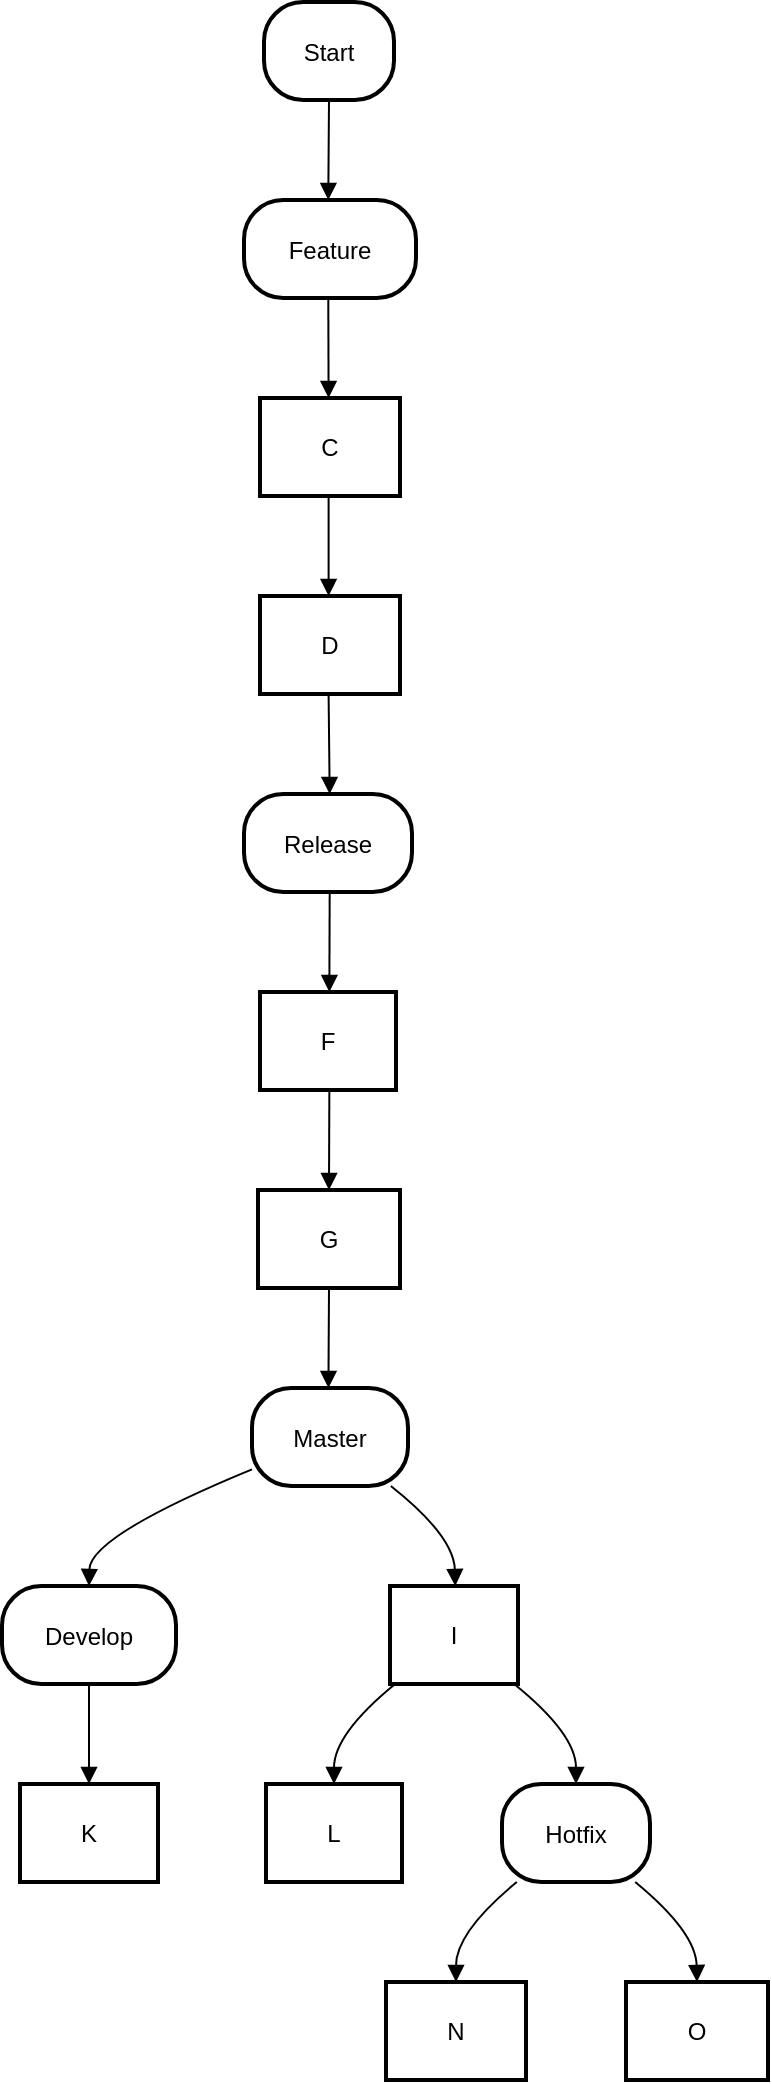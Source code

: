 <mxfile version="24.7.14">
  <diagram name="Page-1" id="XtnMURmomOVqxRyz06dO">
    <mxGraphModel>
      <root>
        <mxCell id="0" />
        <mxCell id="1" parent="0" />
        <mxCell id="2" value="Start" style="rounded=1;arcSize=40;strokeWidth=2" vertex="1" parent="1">
          <mxGeometry x="139" y="8" width="65" height="49" as="geometry" />
        </mxCell>
        <mxCell id="3" value="Feature" style="rounded=1;arcSize=40;strokeWidth=2" vertex="1" parent="1">
          <mxGeometry x="129" y="107" width="86" height="49" as="geometry" />
        </mxCell>
        <mxCell id="4" value="C" style="whiteSpace=wrap;strokeWidth=2;" vertex="1" parent="1">
          <mxGeometry x="137" y="206" width="70" height="49" as="geometry" />
        </mxCell>
        <mxCell id="5" value="D" style="whiteSpace=wrap;strokeWidth=2;" vertex="1" parent="1">
          <mxGeometry x="137" y="305" width="70" height="49" as="geometry" />
        </mxCell>
        <mxCell id="6" value="Release" style="rounded=1;arcSize=40;strokeWidth=2" vertex="1" parent="1">
          <mxGeometry x="129" y="404" width="84" height="49" as="geometry" />
        </mxCell>
        <mxCell id="7" value="F" style="whiteSpace=wrap;strokeWidth=2;" vertex="1" parent="1">
          <mxGeometry x="137" y="503" width="68" height="49" as="geometry" />
        </mxCell>
        <mxCell id="8" value="G" style="whiteSpace=wrap;strokeWidth=2;" vertex="1" parent="1">
          <mxGeometry x="136" y="602" width="71" height="49" as="geometry" />
        </mxCell>
        <mxCell id="9" value="Master" style="rounded=1;arcSize=40;strokeWidth=2" vertex="1" parent="1">
          <mxGeometry x="133" y="701" width="78" height="49" as="geometry" />
        </mxCell>
        <mxCell id="10" value="I" style="whiteSpace=wrap;strokeWidth=2;" vertex="1" parent="1">
          <mxGeometry x="202" y="800" width="64" height="49" as="geometry" />
        </mxCell>
        <mxCell id="11" value="Develop" style="rounded=1;arcSize=40;strokeWidth=2" vertex="1" parent="1">
          <mxGeometry x="8" y="800" width="87" height="49" as="geometry" />
        </mxCell>
        <mxCell id="12" value="K" style="whiteSpace=wrap;strokeWidth=2;" vertex="1" parent="1">
          <mxGeometry x="17" y="899" width="69" height="49" as="geometry" />
        </mxCell>
        <mxCell id="13" value="L" style="whiteSpace=wrap;strokeWidth=2;" vertex="1" parent="1">
          <mxGeometry x="140" y="899" width="68" height="49" as="geometry" />
        </mxCell>
        <mxCell id="14" value="Hotfix" style="rounded=1;arcSize=40;strokeWidth=2" vertex="1" parent="1">
          <mxGeometry x="258" y="899" width="74" height="49" as="geometry" />
        </mxCell>
        <mxCell id="15" value="N" style="whiteSpace=wrap;strokeWidth=2;" vertex="1" parent="1">
          <mxGeometry x="200" y="998" width="70" height="49" as="geometry" />
        </mxCell>
        <mxCell id="16" value="O" style="whiteSpace=wrap;strokeWidth=2;" vertex="1" parent="1">
          <mxGeometry x="320" y="998" width="71" height="49" as="geometry" />
        </mxCell>
        <mxCell id="17" value="" style="curved=1;startArrow=none;endArrow=block;exitX=0.5;exitY=1;entryX=0.49;entryY=0;" edge="1" parent="1" source="2" target="3">
          <mxGeometry relative="1" as="geometry">
            <Array as="points" />
          </mxGeometry>
        </mxCell>
        <mxCell id="18" value="" style="curved=1;startArrow=none;endArrow=block;exitX=0.49;exitY=1;entryX=0.49;entryY=0;" edge="1" parent="1" source="3" target="4">
          <mxGeometry relative="1" as="geometry">
            <Array as="points" />
          </mxGeometry>
        </mxCell>
        <mxCell id="19" value="" style="curved=1;startArrow=none;endArrow=block;exitX=0.49;exitY=1;entryX=0.49;entryY=0;" edge="1" parent="1" source="4" target="5">
          <mxGeometry relative="1" as="geometry">
            <Array as="points" />
          </mxGeometry>
        </mxCell>
        <mxCell id="20" value="" style="curved=1;startArrow=none;endArrow=block;exitX=0.49;exitY=1;entryX=0.51;entryY=0;" edge="1" parent="1" source="5" target="6">
          <mxGeometry relative="1" as="geometry">
            <Array as="points" />
          </mxGeometry>
        </mxCell>
        <mxCell id="21" value="" style="curved=1;startArrow=none;endArrow=block;exitX=0.51;exitY=1;entryX=0.51;entryY=0;" edge="1" parent="1" source="6" target="7">
          <mxGeometry relative="1" as="geometry">
            <Array as="points" />
          </mxGeometry>
        </mxCell>
        <mxCell id="22" value="" style="curved=1;startArrow=none;endArrow=block;exitX=0.51;exitY=1;entryX=0.5;entryY=0;" edge="1" parent="1" source="7" target="8">
          <mxGeometry relative="1" as="geometry">
            <Array as="points" />
          </mxGeometry>
        </mxCell>
        <mxCell id="23" value="" style="curved=1;startArrow=none;endArrow=block;exitX=0.5;exitY=1;entryX=0.49;entryY=0;" edge="1" parent="1" source="8" target="9">
          <mxGeometry relative="1" as="geometry">
            <Array as="points" />
          </mxGeometry>
        </mxCell>
        <mxCell id="24" value="" style="curved=1;startArrow=none;endArrow=block;exitX=0.89;exitY=1;entryX=0.51;entryY=0;" edge="1" parent="1" source="9" target="10">
          <mxGeometry relative="1" as="geometry">
            <Array as="points">
              <mxPoint x="234" y="775" />
            </Array>
          </mxGeometry>
        </mxCell>
        <mxCell id="25" value="" style="curved=1;startArrow=none;endArrow=block;exitX=0;exitY=0.83;entryX=0.5;entryY=0;" edge="1" parent="1" source="9" target="11">
          <mxGeometry relative="1" as="geometry">
            <Array as="points">
              <mxPoint x="52" y="775" />
            </Array>
          </mxGeometry>
        </mxCell>
        <mxCell id="26" value="" style="curved=1;startArrow=none;endArrow=block;exitX=0.5;exitY=1;entryX=0.5;entryY=0;" edge="1" parent="1" source="11" target="12">
          <mxGeometry relative="1" as="geometry">
            <Array as="points" />
          </mxGeometry>
        </mxCell>
        <mxCell id="27" value="" style="curved=1;startArrow=none;endArrow=block;exitX=0.04;exitY=1;entryX=0.5;entryY=0;" edge="1" parent="1" source="10" target="13">
          <mxGeometry relative="1" as="geometry">
            <Array as="points">
              <mxPoint x="174" y="874" />
            </Array>
          </mxGeometry>
        </mxCell>
        <mxCell id="28" value="" style="curved=1;startArrow=none;endArrow=block;exitX=0.97;exitY=1;entryX=0.5;entryY=0;" edge="1" parent="1" source="10" target="14">
          <mxGeometry relative="1" as="geometry">
            <Array as="points">
              <mxPoint x="295" y="874" />
            </Array>
          </mxGeometry>
        </mxCell>
        <mxCell id="29" value="" style="curved=1;startArrow=none;endArrow=block;exitX=0.1;exitY=1;entryX=0.5;entryY=0;" edge="1" parent="1" source="14" target="15">
          <mxGeometry relative="1" as="geometry">
            <Array as="points">
              <mxPoint x="235" y="973" />
            </Array>
          </mxGeometry>
        </mxCell>
        <mxCell id="30" value="" style="curved=1;startArrow=none;endArrow=block;exitX=0.9;exitY=1;entryX=0.5;entryY=0;" edge="1" parent="1" source="14" target="16">
          <mxGeometry relative="1" as="geometry">
            <Array as="points">
              <mxPoint x="355" y="973" />
            </Array>
          </mxGeometry>
        </mxCell>
      </root>
    </mxGraphModel>
  </diagram>
</mxfile>
